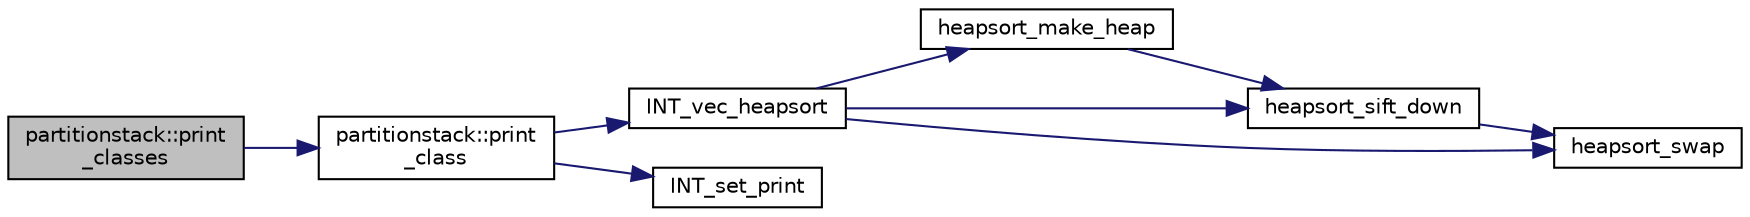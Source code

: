 digraph "partitionstack::print_classes"
{
  edge [fontname="Helvetica",fontsize="10",labelfontname="Helvetica",labelfontsize="10"];
  node [fontname="Helvetica",fontsize="10",shape=record];
  rankdir="LR";
  Node619 [label="partitionstack::print\l_classes",height=0.2,width=0.4,color="black", fillcolor="grey75", style="filled", fontcolor="black"];
  Node619 -> Node620 [color="midnightblue",fontsize="10",style="solid",fontname="Helvetica"];
  Node620 [label="partitionstack::print\l_class",height=0.2,width=0.4,color="black", fillcolor="white", style="filled",URL="$d3/d87/classpartitionstack.html#a7dbde570bd374f43293acbcafb574e9a"];
  Node620 -> Node621 [color="midnightblue",fontsize="10",style="solid",fontname="Helvetica"];
  Node621 [label="INT_vec_heapsort",height=0.2,width=0.4,color="black", fillcolor="white", style="filled",URL="$d5/de2/foundations_2data__structures_2data__structures_8h.html#a3590ad9987f801fbfc94634300182f39"];
  Node621 -> Node622 [color="midnightblue",fontsize="10",style="solid",fontname="Helvetica"];
  Node622 [label="heapsort_make_heap",height=0.2,width=0.4,color="black", fillcolor="white", style="filled",URL="$d4/dd7/sorting_8_c.html#a42f24453d7d77eeb1338ebd1a13cfdbb"];
  Node622 -> Node623 [color="midnightblue",fontsize="10",style="solid",fontname="Helvetica"];
  Node623 [label="heapsort_sift_down",height=0.2,width=0.4,color="black", fillcolor="white", style="filled",URL="$d4/dd7/sorting_8_c.html#a65cbb1a6a3f01f511673705437ddc18b"];
  Node623 -> Node624 [color="midnightblue",fontsize="10",style="solid",fontname="Helvetica"];
  Node624 [label="heapsort_swap",height=0.2,width=0.4,color="black", fillcolor="white", style="filled",URL="$d4/dd7/sorting_8_c.html#a8f048362e6065297b19b6975bcbbfcc6"];
  Node621 -> Node624 [color="midnightblue",fontsize="10",style="solid",fontname="Helvetica"];
  Node621 -> Node623 [color="midnightblue",fontsize="10",style="solid",fontname="Helvetica"];
  Node620 -> Node625 [color="midnightblue",fontsize="10",style="solid",fontname="Helvetica"];
  Node625 [label="INT_set_print",height=0.2,width=0.4,color="black", fillcolor="white", style="filled",URL="$df/dbf/sajeeb_8_c.html#a97614645ec11df30e0e896367f91ffd9"];
}
